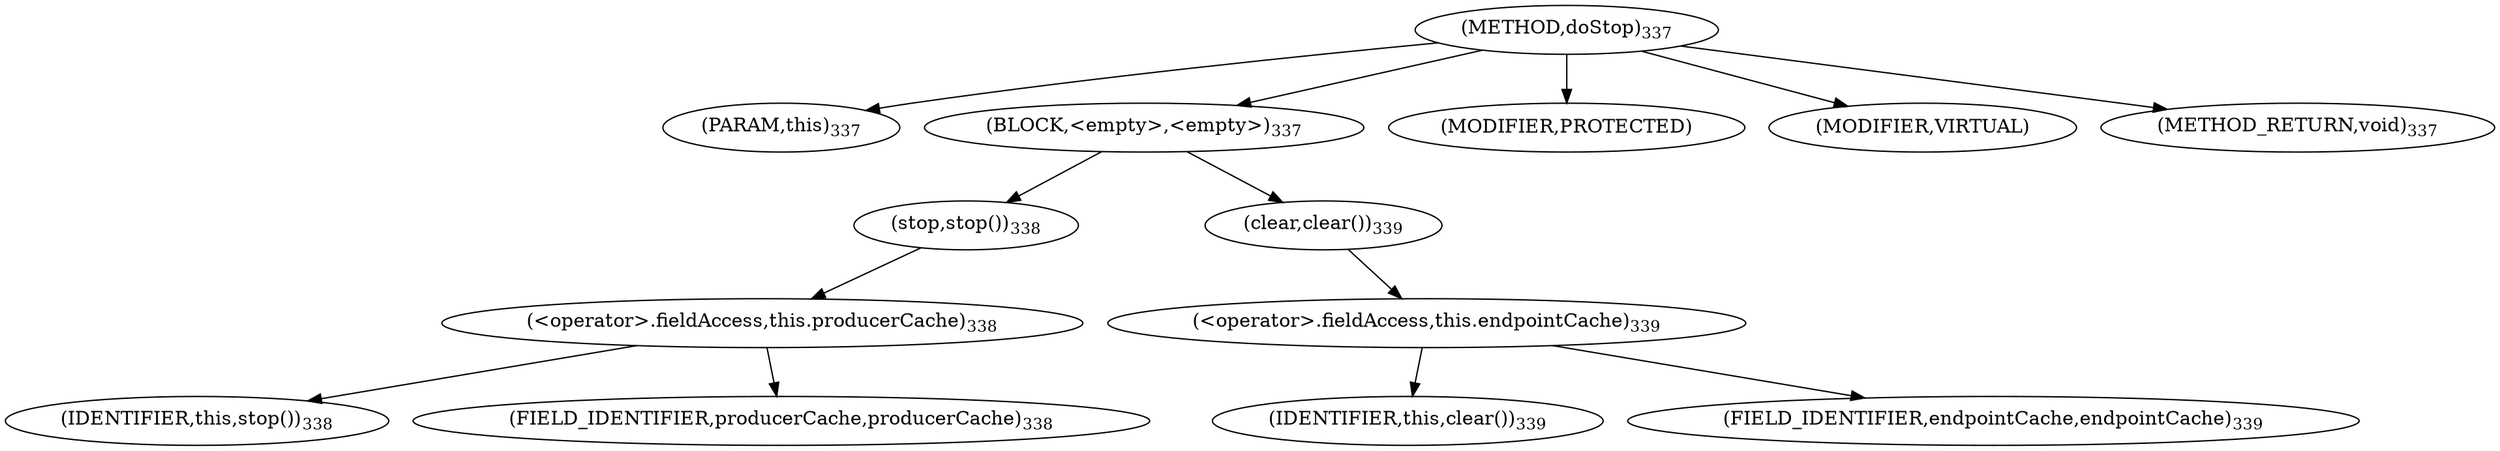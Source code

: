 digraph "doStop" {  
"1028" [label = <(METHOD,doStop)<SUB>337</SUB>> ]
"1029" [label = <(PARAM,this)<SUB>337</SUB>> ]
"1030" [label = <(BLOCK,&lt;empty&gt;,&lt;empty&gt;)<SUB>337</SUB>> ]
"1031" [label = <(stop,stop())<SUB>338</SUB>> ]
"1032" [label = <(&lt;operator&gt;.fieldAccess,this.producerCache)<SUB>338</SUB>> ]
"1033" [label = <(IDENTIFIER,this,stop())<SUB>338</SUB>> ]
"1034" [label = <(FIELD_IDENTIFIER,producerCache,producerCache)<SUB>338</SUB>> ]
"1035" [label = <(clear,clear())<SUB>339</SUB>> ]
"1036" [label = <(&lt;operator&gt;.fieldAccess,this.endpointCache)<SUB>339</SUB>> ]
"1037" [label = <(IDENTIFIER,this,clear())<SUB>339</SUB>> ]
"1038" [label = <(FIELD_IDENTIFIER,endpointCache,endpointCache)<SUB>339</SUB>> ]
"1039" [label = <(MODIFIER,PROTECTED)> ]
"1040" [label = <(MODIFIER,VIRTUAL)> ]
"1041" [label = <(METHOD_RETURN,void)<SUB>337</SUB>> ]
  "1028" -> "1029" 
  "1028" -> "1030" 
  "1028" -> "1039" 
  "1028" -> "1040" 
  "1028" -> "1041" 
  "1030" -> "1031" 
  "1030" -> "1035" 
  "1031" -> "1032" 
  "1032" -> "1033" 
  "1032" -> "1034" 
  "1035" -> "1036" 
  "1036" -> "1037" 
  "1036" -> "1038" 
}
